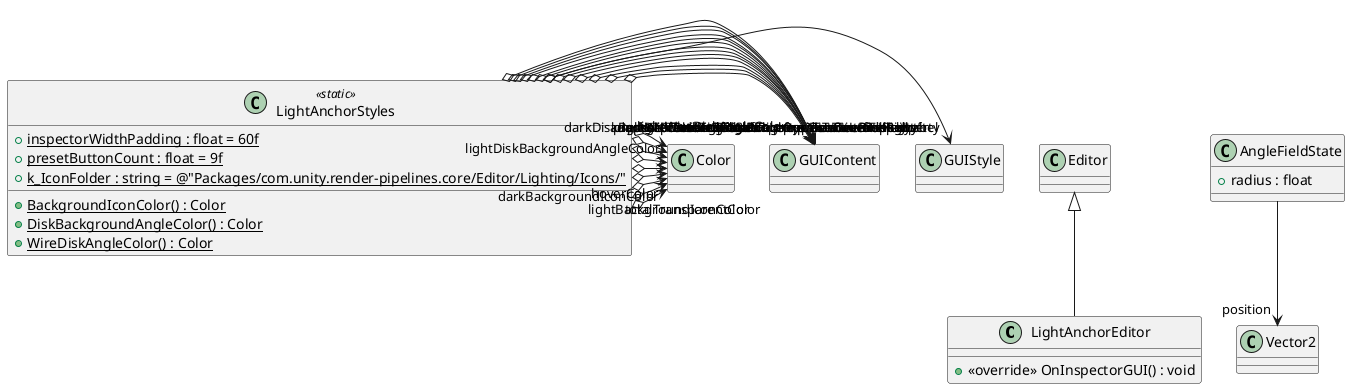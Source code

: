 @startuml
class LightAnchorEditor {
    + <<override>> OnInspectorGUI() : void
}
class AngleFieldState {
    + radius : float
}
class LightAnchorStyles <<static>> {
    {static} + inspectorWidthPadding : float = 60f
    {static} + presetButtonCount : float = 9f
    {static} + k_IconFolder : string = @"Packages/com.unity.render-pipelines.core/Editor/Lighting/Icons/"
    {static} + BackgroundIconColor() : Color
    {static} + DiskBackgroundAngleColor() : Color
    {static} + WireDiskAngleColor() : Color
}
Editor <|-- LightAnchorEditor
AngleFieldState --> "position" Vector2
LightAnchorStyles o-> "centeredLabel" GUIStyle
LightAnchorStyles o-> "presetTextureRimLeft" GUIContent
LightAnchorStyles o-> "presetTextureKickLeft" GUIContent
LightAnchorStyles o-> "presetTextureBounceLeft" GUIContent
LightAnchorStyles o-> "presetTextureFillLeft" GUIContent
LightAnchorStyles o-> "presetTextureHair" GUIContent
LightAnchorStyles o-> "presetTextureFillRight" GUIContent
LightAnchorStyles o-> "presetTextureBounceRight" GUIContent
LightAnchorStyles o-> "presetTextureKickRight" GUIContent
LightAnchorStyles o-> "presetTextureRimRight" GUIContent
LightAnchorStyles o-> "distanceProperty" GUIContent
LightAnchorStyles o-> "upDirectionProperty" GUIContent
LightAnchorStyles o-> "anchorPositionOverrideProperty" GUIContent
LightAnchorStyles o-> "anchorPositionOffsetProperty" GUIContent
LightAnchorStyles o-> "totalTransparentColor" Color
LightAnchorStyles o-> "hoverColor" Color
LightAnchorStyles o-> "darkBackgroundIconColor" Color
LightAnchorStyles o-> "lightBackgroundIconColor" Color
LightAnchorStyles o-> "angleDiskBorderColor" Color
LightAnchorStyles o-> "darkDiskBackgroundAngleColor" Color
LightAnchorStyles o-> "lightDiskBackgroundAngleColor" Color
LightAnchorStyles o-> "darkWireDiskAngleColor" Color
LightAnchorStyles o-> "lightWireDiskAngleColor" Color
@enduml
